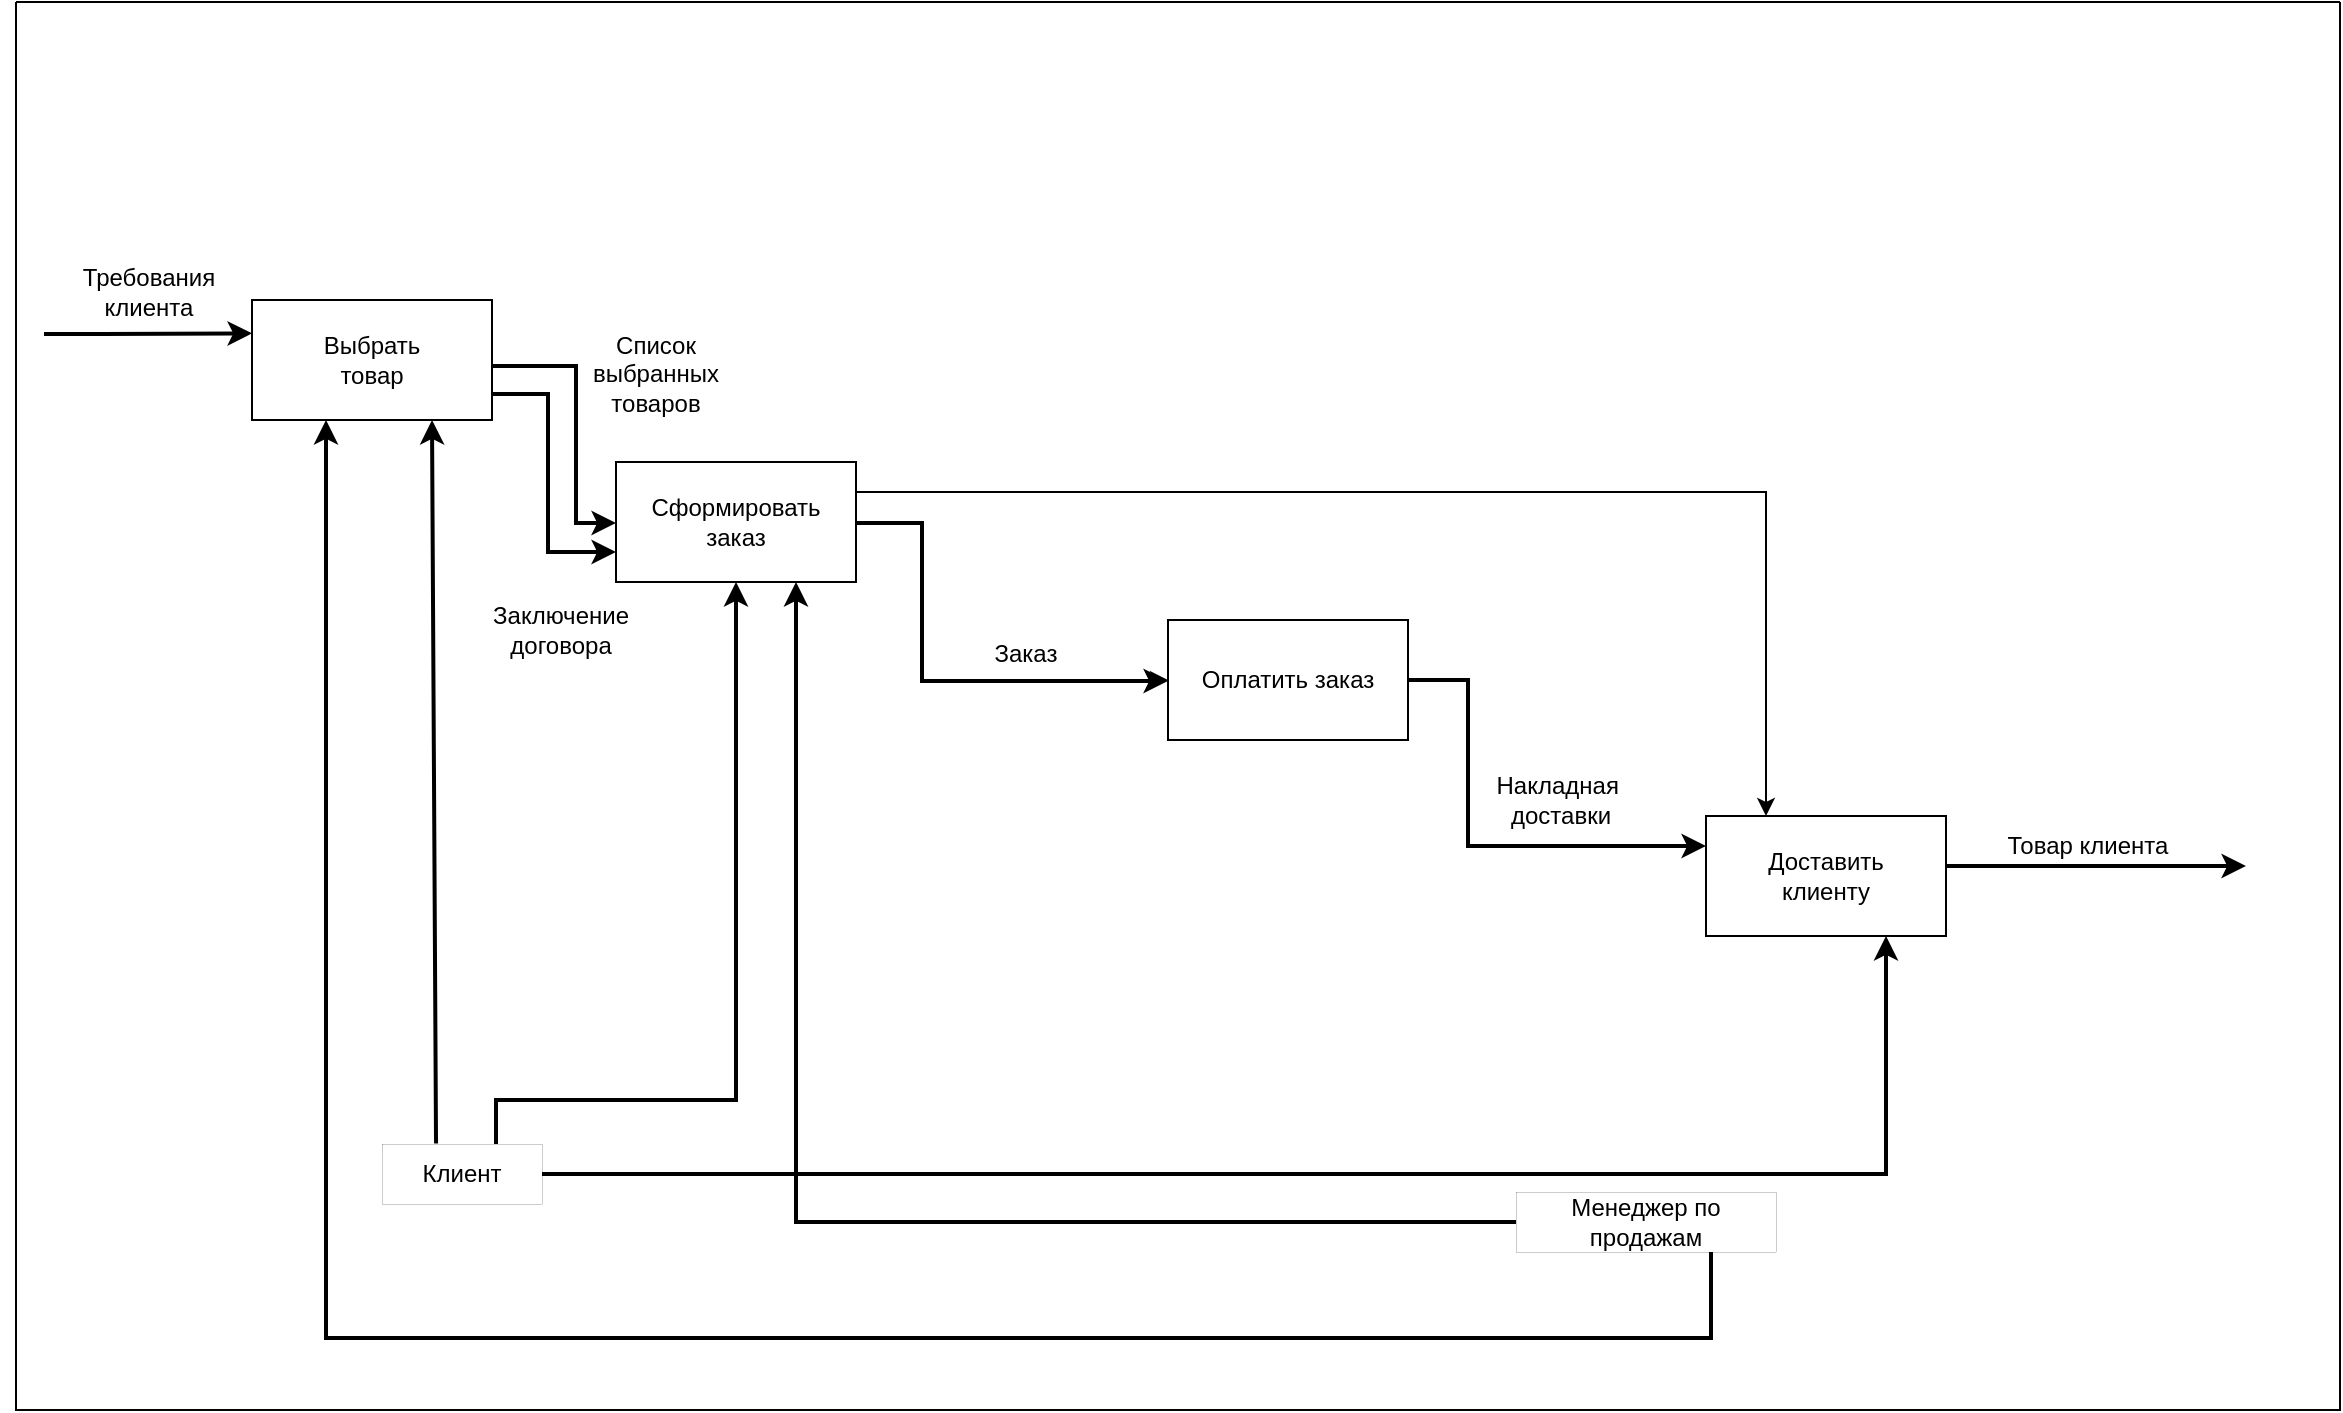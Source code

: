 <mxfile version="20.6.0" type="device"><diagram id="VPbmkYPjIbCvdr9ZGPaK" name="Страница 1"><mxGraphModel dx="1822" dy="1194" grid="0" gridSize="10" guides="1" tooltips="1" connect="1" arrows="1" fold="1" page="0" pageScale="1" pageWidth="827" pageHeight="1169" math="0" shadow="0"><root><mxCell id="0"/><mxCell id="1" parent="0"/><mxCell id="XSYBADVuLUfezzwAsqKa-1" value="" style="swimlane;startSize=0;rounded=0;" parent="1" vertex="1"><mxGeometry x="-142" y="-222" width="1162" height="704" as="geometry"><mxRectangle x="-142" y="-222" width="50" height="44" as="alternateBounds"/></mxGeometry></mxCell><mxCell id="XSYBADVuLUfezzwAsqKa-275" style="edgeStyle=orthogonalEdgeStyle;rounded=0;orthogonalLoop=1;jettySize=auto;html=1;entryX=0.75;entryY=1;entryDx=0;entryDy=0;strokeWidth=2;" parent="XSYBADVuLUfezzwAsqKa-1" source="XSYBADVuLUfezzwAsqKa-3" target="XSYBADVuLUfezzwAsqKa-95" edge="1"><mxGeometry relative="1" as="geometry"><mxPoint x="1900" y="850" as="targetPoint"/></mxGeometry></mxCell><mxCell id="SaHuT33S5q8X9UQD9NHG-1" style="edgeStyle=orthogonalEdgeStyle;rounded=0;orthogonalLoop=1;jettySize=auto;html=1;strokeWidth=2;" parent="XSYBADVuLUfezzwAsqKa-1" source="XSYBADVuLUfezzwAsqKa-3" target="XSYBADVuLUfezzwAsqKa-58" edge="1"><mxGeometry relative="1" as="geometry"><Array as="points"><mxPoint x="240" y="549"/><mxPoint x="360" y="549"/></Array><mxPoint x="240" y="570" as="sourcePoint"/></mxGeometry></mxCell><mxCell id="XSYBADVuLUfezzwAsqKa-3" value="Клиент" style="text;html=1;strokeColor=default;fillColor=none;align=center;verticalAlign=middle;whiteSpace=wrap;rounded=0;strokeWidth=0.1;" parent="XSYBADVuLUfezzwAsqKa-1" vertex="1"><mxGeometry x="183" y="571" width="80" height="30" as="geometry"/></mxCell><mxCell id="XSYBADVuLUfezzwAsqKa-12" value="" style="endArrow=classic;html=1;rounded=0;" parent="XSYBADVuLUfezzwAsqKa-1" target="XSYBADVuLUfezzwAsqKa-1" edge="1"><mxGeometry width="50" height="50" relative="1" as="geometry"><mxPoint y="130" as="sourcePoint"/><mxPoint x="50" y="80" as="targetPoint"/></mxGeometry></mxCell><mxCell id="XSYBADVuLUfezzwAsqKa-13" value="Выбрать&lt;br&gt;товар" style="rounded=0;whiteSpace=wrap;html=1;" parent="XSYBADVuLUfezzwAsqKa-1" vertex="1"><mxGeometry x="118" y="149" width="120" height="60" as="geometry"/></mxCell><mxCell id="XSYBADVuLUfezzwAsqKa-32" value="Просмотр и выбор автомобиля" style="rounded=0;whiteSpace=wrap;html=1;" parent="XSYBADVuLUfezzwAsqKa-1" vertex="1"><mxGeometry x="300" y="230" width="120" height="60" as="geometry"/></mxCell><mxCell id="XSYBADVuLUfezzwAsqKa-34" value="" style="endArrow=classic;html=1;rounded=0;entryX=0.75;entryY=1;entryDx=0;entryDy=0;strokeWidth=2;exitX=0.338;exitY=-0.009;exitDx=0;exitDy=0;exitPerimeter=0;" parent="XSYBADVuLUfezzwAsqKa-1" target="XSYBADVuLUfezzwAsqKa-13" edge="1" source="XSYBADVuLUfezzwAsqKa-3"><mxGeometry width="50" height="50" relative="1" as="geometry"><mxPoint x="210" y="569" as="sourcePoint"/><mxPoint x="580" y="460" as="targetPoint"/><Array as="points"><mxPoint x="210" y="568"/></Array></mxGeometry></mxCell><mxCell id="XSYBADVuLUfezzwAsqKa-38" value="Список выбранных товаров" style="text;html=1;strokeColor=none;fillColor=none;align=center;verticalAlign=middle;whiteSpace=wrap;rounded=0;" parent="XSYBADVuLUfezzwAsqKa-1" vertex="1"><mxGeometry x="280" y="160" width="80" height="52" as="geometry"/></mxCell><mxCell id="XSYBADVuLUfezzwAsqKa-58" value="Сформировать&lt;br&gt;заказ" style="rounded=0;whiteSpace=wrap;html=1;" parent="XSYBADVuLUfezzwAsqKa-1" vertex="1"><mxGeometry x="300" y="230" width="120" height="60" as="geometry"/></mxCell><mxCell id="XSYBADVuLUfezzwAsqKa-73" value="Менеджер по продажам" style="text;html=1;strokeColor=default;fillColor=none;align=center;verticalAlign=middle;whiteSpace=wrap;rounded=0;strokeWidth=0.1;" parent="XSYBADVuLUfezzwAsqKa-1" vertex="1"><mxGeometry x="750" y="595" width="130" height="30" as="geometry"/></mxCell><mxCell id="XSYBADVuLUfezzwAsqKa-86" value="" style="endArrow=classic;html=1;rounded=0;entryX=0.75;entryY=1;entryDx=0;entryDy=0;exitX=0;exitY=0.5;exitDx=0;exitDy=0;strokeWidth=2;" parent="XSYBADVuLUfezzwAsqKa-1" source="XSYBADVuLUfezzwAsqKa-73" target="XSYBADVuLUfezzwAsqKa-58" edge="1"><mxGeometry width="50" height="50" relative="1" as="geometry"><mxPoint x="876" y="935" as="sourcePoint"/><mxPoint x="905" y="450" as="targetPoint"/><Array as="points"><mxPoint x="390" y="610"/></Array></mxGeometry></mxCell><mxCell id="XSYBADVuLUfezzwAsqKa-95" value="Доставить&lt;br&gt;клиенту" style="rounded=0;whiteSpace=wrap;html=1;" parent="XSYBADVuLUfezzwAsqKa-1" vertex="1"><mxGeometry x="845" y="407" width="120" height="60" as="geometry"/></mxCell><mxCell id="XSYBADVuLUfezzwAsqKa-107" style="edgeStyle=orthogonalEdgeStyle;rounded=0;orthogonalLoop=1;jettySize=auto;html=1;entryX=0;entryY=0.25;entryDx=0;entryDy=0;strokeWidth=2;" parent="XSYBADVuLUfezzwAsqKa-1" source="XSYBADVuLUfezzwAsqKa-104" target="XSYBADVuLUfezzwAsqKa-95" edge="1"><mxGeometry relative="1" as="geometry"><Array as="points"><mxPoint x="726" y="339"/><mxPoint x="726" y="422"/></Array></mxGeometry></mxCell><mxCell id="XSYBADVuLUfezzwAsqKa-104" value="Оплатить заказ" style="rounded=0;whiteSpace=wrap;html=1;" parent="XSYBADVuLUfezzwAsqKa-1" vertex="1"><mxGeometry x="576" y="309" width="120" height="60" as="geometry"/></mxCell><mxCell id="XSYBADVuLUfezzwAsqKa-105" value="" style="endArrow=classic;html=1;rounded=0;exitX=1;exitY=0.5;exitDx=0;exitDy=0;entryX=0;entryY=0.5;entryDx=0;entryDy=0;" parent="XSYBADVuLUfezzwAsqKa-1" edge="1" target="XSYBADVuLUfezzwAsqKa-104"><mxGeometry width="50" height="50" relative="1" as="geometry"><mxPoint x="420" y="260" as="sourcePoint"/><mxPoint x="450" y="340" as="targetPoint"/><Array as="points"><mxPoint x="453" y="260"/><mxPoint x="453" y="339"/></Array></mxGeometry></mxCell><mxCell id="XSYBADVuLUfezzwAsqKa-106" value="Заказ" style="text;html=1;strokeColor=none;fillColor=none;align=center;verticalAlign=middle;whiteSpace=wrap;rounded=0;" parent="XSYBADVuLUfezzwAsqKa-1" vertex="1"><mxGeometry x="457" y="309" width="96" height="33" as="geometry"/></mxCell><mxCell id="XSYBADVuLUfezzwAsqKa-109" value="" style="endArrow=classic;html=1;rounded=0;entryX=0.25;entryY=0;entryDx=0;entryDy=0;exitX=1;exitY=0.25;exitDx=0;exitDy=0;" parent="XSYBADVuLUfezzwAsqKa-1" source="XSYBADVuLUfezzwAsqKa-58" target="XSYBADVuLUfezzwAsqKa-95" edge="1"><mxGeometry width="50" height="50" relative="1" as="geometry"><mxPoint x="450" y="240" as="sourcePoint"/><mxPoint x="590" y="240" as="targetPoint"/><Array as="points"><mxPoint x="875" y="245"/></Array></mxGeometry></mxCell><mxCell id="XSYBADVuLUfezzwAsqKa-137" value="" style="endArrow=classic;html=1;rounded=0;exitX=1;exitY=0.5;exitDx=0;exitDy=0;strokeWidth=2;" parent="XSYBADVuLUfezzwAsqKa-1" edge="1"><mxGeometry width="50" height="50" relative="1" as="geometry"><mxPoint x="965" y="432" as="sourcePoint"/><mxPoint x="1115" y="432" as="targetPoint"/></mxGeometry></mxCell><mxCell id="XSYBADVuLUfezzwAsqKa-138" value="Товар клиента" style="text;html=1;strokeColor=none;fillColor=none;align=center;verticalAlign=middle;whiteSpace=wrap;rounded=0;" parent="XSYBADVuLUfezzwAsqKa-1" vertex="1"><mxGeometry x="986" y="407" width="100" height="30" as="geometry"/></mxCell><mxCell id="3vuvZFJiijCkjYVJ_zTj-1" value="" style="endArrow=classic;html=1;rounded=0;entryX=0;entryY=0.278;entryDx=0;entryDy=0;entryPerimeter=0;strokeWidth=2;" edge="1" parent="XSYBADVuLUfezzwAsqKa-1" target="XSYBADVuLUfezzwAsqKa-13"><mxGeometry width="50" height="50" relative="1" as="geometry"><mxPoint x="14" y="166" as="sourcePoint"/><mxPoint x="105" y="214.0" as="targetPoint"/><Array as="points"><mxPoint x="43" y="166"/></Array></mxGeometry></mxCell><mxCell id="3vuvZFJiijCkjYVJ_zTj-5" value="Требования &lt;br&gt;клиента" style="text;html=1;align=center;verticalAlign=middle;resizable=0;points=[];autosize=1;strokeColor=none;fillColor=none;" vertex="1" parent="XSYBADVuLUfezzwAsqKa-1"><mxGeometry x="24" y="124" width="84" height="41" as="geometry"/></mxCell><mxCell id="3vuvZFJiijCkjYVJ_zTj-7" value="Заключение &lt;br&gt;договора" style="text;html=1;align=center;verticalAlign=middle;resizable=0;points=[];autosize=1;strokeColor=none;fillColor=none;" vertex="1" parent="XSYBADVuLUfezzwAsqKa-1"><mxGeometry x="229" y="293" width="86" height="41" as="geometry"/></mxCell><mxCell id="3vuvZFJiijCkjYVJ_zTj-10" style="edgeStyle=orthogonalEdgeStyle;rounded=0;orthogonalLoop=1;jettySize=auto;html=1;exitX=0.75;exitY=1;exitDx=0;exitDy=0;strokeWidth=2;" edge="1" parent="XSYBADVuLUfezzwAsqKa-1" source="XSYBADVuLUfezzwAsqKa-73" target="XSYBADVuLUfezzwAsqKa-13"><mxGeometry relative="1" as="geometry"><mxPoint x="903" y="968" as="sourcePoint"/><mxPoint x="482" y="370" as="targetPoint"/><Array as="points"><mxPoint x="848" y="668"/><mxPoint x="155" y="668"/></Array></mxGeometry></mxCell><mxCell id="3vuvZFJiijCkjYVJ_zTj-45" value="Накладная&amp;nbsp;&lt;br&gt;доставки" style="text;html=1;align=center;verticalAlign=middle;resizable=0;points=[];autosize=1;strokeColor=none;fillColor=none;" vertex="1" parent="XSYBADVuLUfezzwAsqKa-1"><mxGeometry x="730" y="378" width="83" height="41" as="geometry"/></mxCell><mxCell id="3vuvZFJiijCkjYVJ_zTj-48" value="" style="endArrow=classic;html=1;rounded=0;entryX=0;entryY=0.5;entryDx=0;entryDy=0;strokeWidth=2;exitX=1;exitY=0.55;exitDx=0;exitDy=0;exitPerimeter=0;" edge="1" parent="XSYBADVuLUfezzwAsqKa-1" source="XSYBADVuLUfezzwAsqKa-13"><mxGeometry width="50" height="50" relative="1" as="geometry"><mxPoint x="237" y="181" as="sourcePoint"/><mxPoint x="300" y="260.5" as="targetPoint"/><Array as="points"><mxPoint x="280" y="182"/><mxPoint x="280" y="260.5"/></Array></mxGeometry></mxCell><mxCell id="3vuvZFJiijCkjYVJ_zTj-49" value="" style="endArrow=classic;html=1;rounded=0;entryX=0;entryY=0.75;entryDx=0;entryDy=0;strokeWidth=2;exitX=1;exitY=0.783;exitDx=0;exitDy=0;exitPerimeter=0;" edge="1" parent="XSYBADVuLUfezzwAsqKa-1" source="XSYBADVuLUfezzwAsqKa-13" target="XSYBADVuLUfezzwAsqKa-58"><mxGeometry width="50" height="50" relative="1" as="geometry"><mxPoint x="265.5" y="211.5" as="sourcePoint"/><mxPoint x="318.5" y="289" as="targetPoint"/><Array as="points"><mxPoint x="266" y="196"/><mxPoint x="266" y="275"/></Array></mxGeometry></mxCell><mxCell id="3vuvZFJiijCkjYVJ_zTj-50" value="" style="endArrow=classic;html=1;rounded=0;exitX=1;exitY=0.5;exitDx=0;exitDy=0;entryX=0;entryY=0.5;entryDx=0;entryDy=0;strokeWidth=2;" edge="1" parent="XSYBADVuLUfezzwAsqKa-1"><mxGeometry width="50" height="50" relative="1" as="geometry"><mxPoint x="420" y="260.5" as="sourcePoint"/><mxPoint x="576.0" y="339.5" as="targetPoint"/><Array as="points"><mxPoint x="453" y="260.5"/><mxPoint x="453" y="339.5"/></Array></mxGeometry></mxCell></root></mxGraphModel></diagram></mxfile>